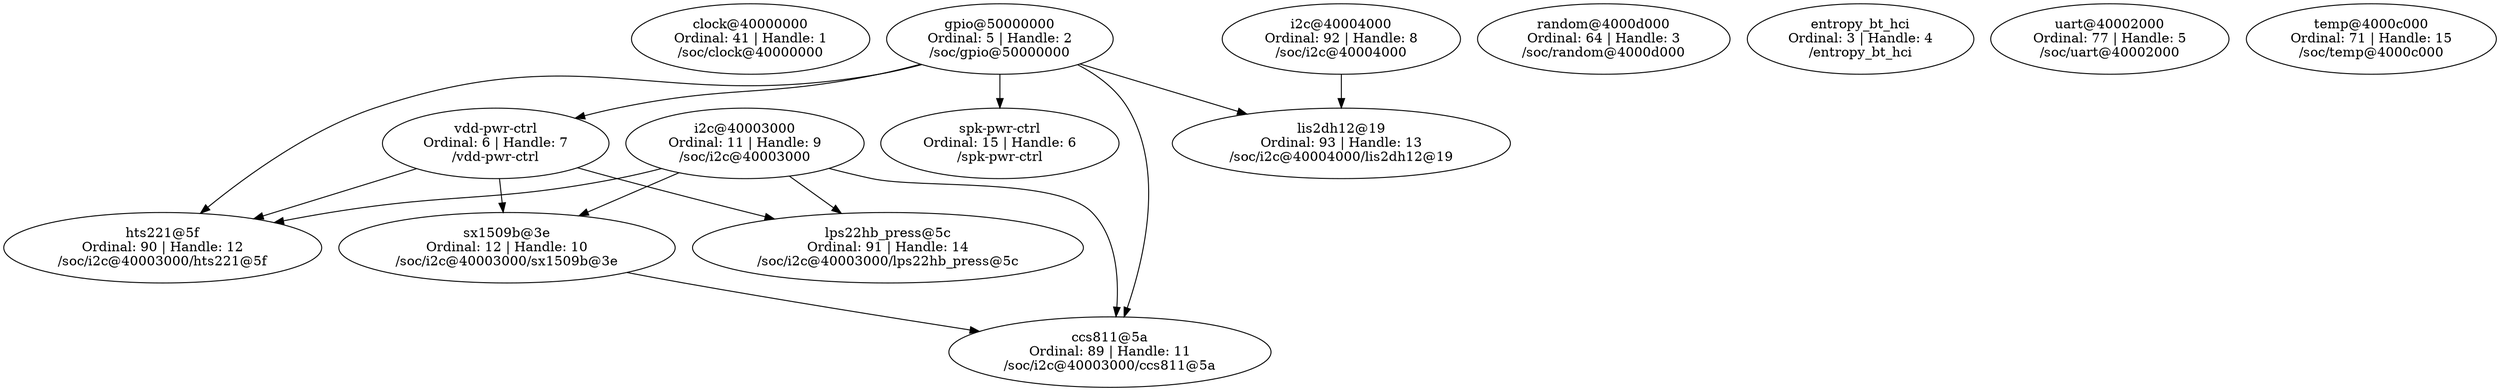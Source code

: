 // /home/user/csse4011/Vidar-Blue/thingy/build/zephyr/zephyr_pre0.elf
digraph "Device dependency graph" {
	41 [label="clock@40000000\nOrdinal: 41 | Handle: 1\n/soc/clock@40000000"]
	5 [label="gpio@50000000\nOrdinal: 5 | Handle: 2\n/soc/gpio@50000000"]
	64 [label="random@4000d000\nOrdinal: 64 | Handle: 3\n/soc/random@4000d000"]
	3 [label="entropy_bt_hci\nOrdinal: 3 | Handle: 4\n/entropy_bt_hci"]
	77 [label="uart@40002000\nOrdinal: 77 | Handle: 5\n/soc/uart@40002000"]
	15 [label="spk-pwr-ctrl\nOrdinal: 15 | Handle: 6\n/spk-pwr-ctrl"]
	6 [label="vdd-pwr-ctrl\nOrdinal: 6 | Handle: 7\n/vdd-pwr-ctrl"]
	92 [label="i2c@40004000\nOrdinal: 92 | Handle: 8\n/soc/i2c@40004000"]
	11 [label="i2c@40003000\nOrdinal: 11 | Handle: 9\n/soc/i2c@40003000"]
	12 [label="sx1509b@3e\nOrdinal: 12 | Handle: 10\n/soc/i2c@40003000/sx1509b@3e"]
	89 [label="ccs811@5a\nOrdinal: 89 | Handle: 11\n/soc/i2c@40003000/ccs811@5a"]
	90 [label="hts221@5f\nOrdinal: 90 | Handle: 12\n/soc/i2c@40003000/hts221@5f"]
	93 [label="lis2dh12@19\nOrdinal: 93 | Handle: 13\n/soc/i2c@40004000/lis2dh12@19"]
	91 [label="lps22hb_press@5c\nOrdinal: 91 | Handle: 14\n/soc/i2c@40003000/lps22hb_press@5c"]
	71 [label="temp@4000c000\nOrdinal: 71 | Handle: 15\n/soc/temp@4000c000"]
	5 -> 93
	5 -> 6
	5 -> 90
	5 -> 89
	5 -> 15
	6 -> 90
	6 -> 12
	6 -> 91
	92 -> 93
	11 -> 90
	11 -> 12
	11 -> 89
	11 -> 91
	12 -> 89
}
